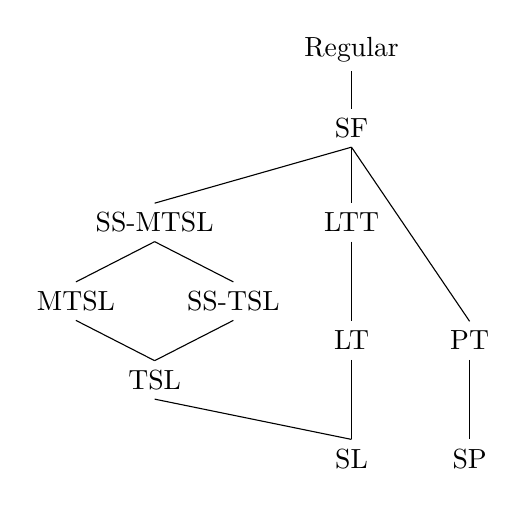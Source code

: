 \begin{tikzpicture}[
    highlight/.style = { draw, rectangle, dashed },
    every text node part/.style={align=center}
    ]
\node (R) at (0,9.2) {Regular};
\node (SF) at (0,8.2) {SF};
\node (LTT) at (0,7) {LTT};
\node (LT) at (0,5.5) {LT};
\node (SL) at (0,4) {SL};
%
\node (PT) at (1.5,5.5) {PT};
\node (SP) at (1.5,4) {SP};
%
\node(MSS) at (-2.5,7) {SS-MTSL};
%  \node(MESS) at (-2.5,8) {MTESL};
\node (MTSL) at (-3.5,6) {MTSL};
\node (SSTSL) at (-1.5,6) {SS-TSL};
%   \node (TESL) at (-1.5,7) {TESL};
\node (TSL) at (-2.5,5) {TSL};
%
\foreach \Source/\Target in {%
        R.south/SF.north,
        SF.south/LTT.north,
        LTT.south/LT.north,
        LT.south/SL.north,
        SF.south/PT.north,
        PT.south/SP.north,
        TSL.south/SL.north,
       MTSL.south/TSL.north%
    }
\draw (\Source) to (\Target);
\draw (SSTSL.south) to (TSL.north);
%   \draw ( SF.south) to (TESL.north);
\draw ( SF.south) to (MSS.north);
% \draw ( TESL.south) to (SSTSL.north);
%
\draw ( MSS.south) to (MTSL.north);
\draw ( MSS.south) to (SSTSL.north);
%MESS
%  \draw ( SF.south) to (MESS.north);
% \draw ( MESS.south) to (MSS.north);
%  \draw ( MESS.south) to (TESL.north);

\end{tikzpicture}
